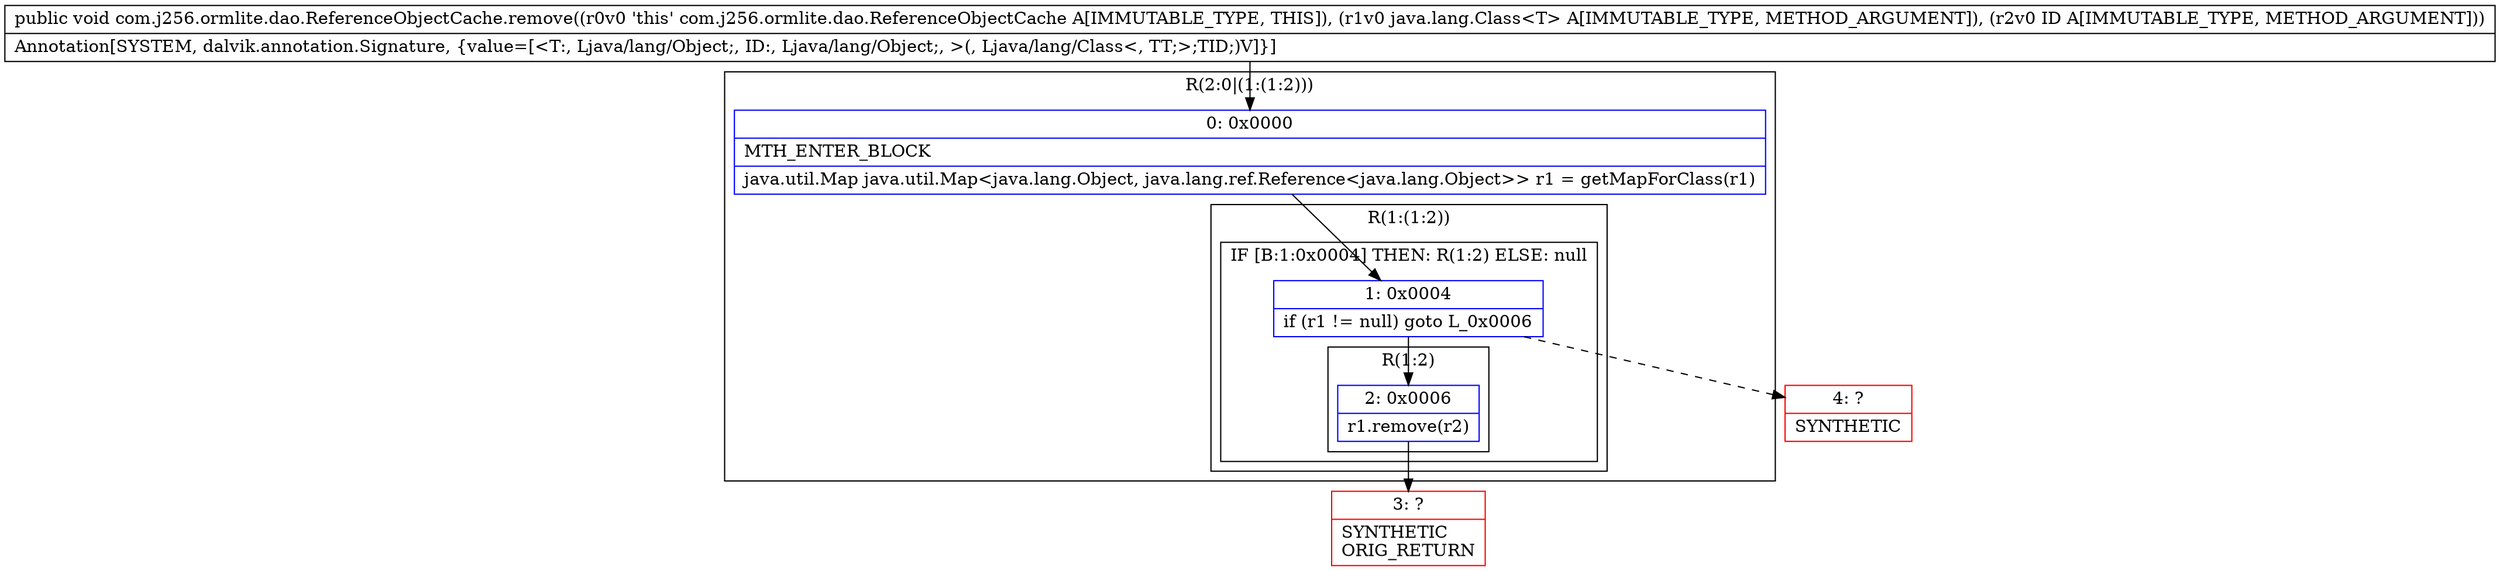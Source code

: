 digraph "CFG forcom.j256.ormlite.dao.ReferenceObjectCache.remove(Ljava\/lang\/Class;Ljava\/lang\/Object;)V" {
subgraph cluster_Region_981168607 {
label = "R(2:0|(1:(1:2)))";
node [shape=record,color=blue];
Node_0 [shape=record,label="{0\:\ 0x0000|MTH_ENTER_BLOCK\l|java.util.Map java.util.Map\<java.lang.Object, java.lang.ref.Reference\<java.lang.Object\>\> r1 = getMapForClass(r1)\l}"];
subgraph cluster_Region_1013265280 {
label = "R(1:(1:2))";
node [shape=record,color=blue];
subgraph cluster_IfRegion_1007705848 {
label = "IF [B:1:0x0004] THEN: R(1:2) ELSE: null";
node [shape=record,color=blue];
Node_1 [shape=record,label="{1\:\ 0x0004|if (r1 != null) goto L_0x0006\l}"];
subgraph cluster_Region_1797918476 {
label = "R(1:2)";
node [shape=record,color=blue];
Node_2 [shape=record,label="{2\:\ 0x0006|r1.remove(r2)\l}"];
}
}
}
}
Node_3 [shape=record,color=red,label="{3\:\ ?|SYNTHETIC\lORIG_RETURN\l}"];
Node_4 [shape=record,color=red,label="{4\:\ ?|SYNTHETIC\l}"];
MethodNode[shape=record,label="{public void com.j256.ormlite.dao.ReferenceObjectCache.remove((r0v0 'this' com.j256.ormlite.dao.ReferenceObjectCache A[IMMUTABLE_TYPE, THIS]), (r1v0 java.lang.Class\<T\> A[IMMUTABLE_TYPE, METHOD_ARGUMENT]), (r2v0 ID A[IMMUTABLE_TYPE, METHOD_ARGUMENT]))  | Annotation[SYSTEM, dalvik.annotation.Signature, \{value=[\<T:, Ljava\/lang\/Object;, ID:, Ljava\/lang\/Object;, \>(, Ljava\/lang\/Class\<, TT;\>;TID;)V]\}]\l}"];
MethodNode -> Node_0;
Node_0 -> Node_1;
Node_1 -> Node_2;
Node_1 -> Node_4[style=dashed];
Node_2 -> Node_3;
}

